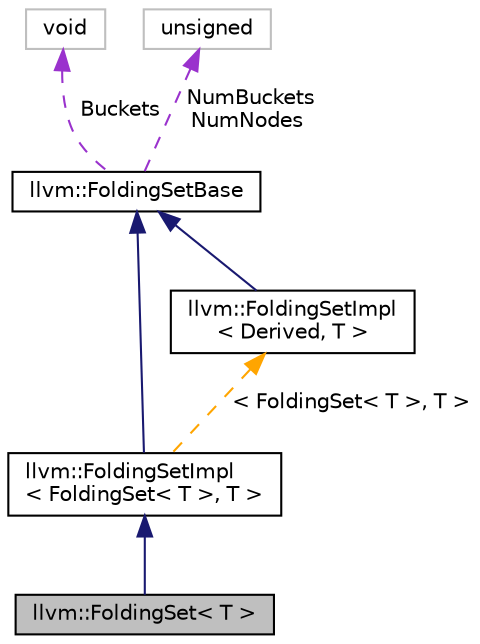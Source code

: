 digraph "llvm::FoldingSet&lt; T &gt;"
{
 // LATEX_PDF_SIZE
  bgcolor="transparent";
  edge [fontname="Helvetica",fontsize="10",labelfontname="Helvetica",labelfontsize="10"];
  node [fontname="Helvetica",fontsize="10",shape=record];
  Node1 [label="llvm::FoldingSet\< T \>",height=0.2,width=0.4,color="black", fillcolor="grey75", style="filled", fontcolor="black",tooltip="FoldingSet - This template class is used to instantiate a specialized implementation of the folding s..."];
  Node2 -> Node1 [dir="back",color="midnightblue",fontsize="10",style="solid",fontname="Helvetica"];
  Node2 [label="llvm::FoldingSetImpl\l\< FoldingSet\< T \>, T \>",height=0.2,width=0.4,color="black",URL="$classllvm_1_1FoldingSetImpl.html",tooltip=" "];
  Node3 -> Node2 [dir="back",color="midnightblue",fontsize="10",style="solid",fontname="Helvetica"];
  Node3 [label="llvm::FoldingSetBase",height=0.2,width=0.4,color="black",URL="$classllvm_1_1FoldingSetBase.html",tooltip="FoldingSetBase - Implements the folding set functionality."];
  Node4 -> Node3 [dir="back",color="darkorchid3",fontsize="10",style="dashed",label=" Buckets" ,fontname="Helvetica"];
  Node4 [label="void",height=0.2,width=0.4,color="grey75",tooltip=" "];
  Node5 -> Node3 [dir="back",color="darkorchid3",fontsize="10",style="dashed",label=" NumBuckets\nNumNodes" ,fontname="Helvetica"];
  Node5 [label="unsigned",height=0.2,width=0.4,color="grey75",tooltip=" "];
  Node6 -> Node2 [dir="back",color="orange",fontsize="10",style="dashed",label=" \< FoldingSet\< T \>, T \>" ,fontname="Helvetica"];
  Node6 [label="llvm::FoldingSetImpl\l\< Derived, T \>",height=0.2,width=0.4,color="black",URL="$classllvm_1_1FoldingSetImpl.html",tooltip="FoldingSetImpl - An implementation detail that lets us share code between FoldingSet and ContextualFo..."];
  Node3 -> Node6 [dir="back",color="midnightblue",fontsize="10",style="solid",fontname="Helvetica"];
}
